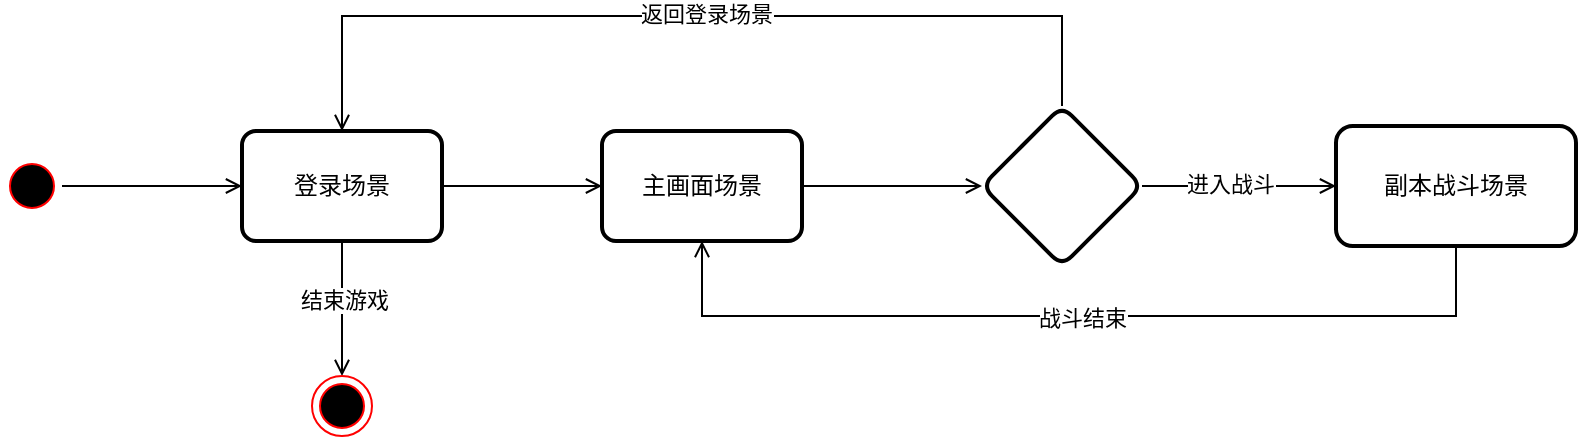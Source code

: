 <mxfile version="22.1.11" type="device">
  <diagram name="第 1 页" id="GGM3rYTthmY3XOhg7QUS">
    <mxGraphModel dx="1434" dy="844" grid="1" gridSize="10" guides="1" tooltips="1" connect="1" arrows="1" fold="1" page="1" pageScale="1" pageWidth="827" pageHeight="1169" math="0" shadow="0">
      <root>
        <mxCell id="0" />
        <mxCell id="1" parent="0" />
        <mxCell id="9UZTgVvLjVsV06pX9qJJ-16" style="edgeStyle=orthogonalEdgeStyle;rounded=0;orthogonalLoop=1;jettySize=auto;html=1;endArrow=open;endFill=0;" edge="1" parent="1" source="9UZTgVvLjVsV06pX9qJJ-13" target="9UZTgVvLjVsV06pX9qJJ-15">
          <mxGeometry relative="1" as="geometry" />
        </mxCell>
        <mxCell id="9UZTgVvLjVsV06pX9qJJ-13" value="" style="ellipse;html=1;shape=startState;fillColor=#000000;strokeColor=#ff0000;" vertex="1" parent="1">
          <mxGeometry x="10" y="400" width="30" height="30" as="geometry" />
        </mxCell>
        <mxCell id="9UZTgVvLjVsV06pX9qJJ-18" value="" style="edgeStyle=orthogonalEdgeStyle;rounded=0;orthogonalLoop=1;jettySize=auto;html=1;endArrow=open;endFill=0;" edge="1" parent="1" source="9UZTgVvLjVsV06pX9qJJ-15" target="9UZTgVvLjVsV06pX9qJJ-17">
          <mxGeometry relative="1" as="geometry" />
        </mxCell>
        <mxCell id="9UZTgVvLjVsV06pX9qJJ-29" style="edgeStyle=orthogonalEdgeStyle;rounded=0;orthogonalLoop=1;jettySize=auto;html=1;entryX=0.5;entryY=0;entryDx=0;entryDy=0;endArrow=open;endFill=0;" edge="1" parent="1" source="9UZTgVvLjVsV06pX9qJJ-15" target="9UZTgVvLjVsV06pX9qJJ-28">
          <mxGeometry relative="1" as="geometry" />
        </mxCell>
        <mxCell id="9UZTgVvLjVsV06pX9qJJ-30" value="结束游戏" style="edgeLabel;html=1;align=center;verticalAlign=middle;resizable=0;points=[];" vertex="1" connectable="0" parent="9UZTgVvLjVsV06pX9qJJ-29">
          <mxGeometry x="-0.156" y="1" relative="1" as="geometry">
            <mxPoint y="1" as="offset" />
          </mxGeometry>
        </mxCell>
        <mxCell id="9UZTgVvLjVsV06pX9qJJ-15" value="登录场景" style="rounded=1;whiteSpace=wrap;html=1;absoluteArcSize=1;arcSize=14;strokeWidth=2;" vertex="1" parent="1">
          <mxGeometry x="130" y="387.5" width="100" height="55" as="geometry" />
        </mxCell>
        <mxCell id="9UZTgVvLjVsV06pX9qJJ-20" value="" style="edgeStyle=orthogonalEdgeStyle;rounded=0;orthogonalLoop=1;jettySize=auto;html=1;endArrow=open;endFill=0;" edge="1" parent="1" source="9UZTgVvLjVsV06pX9qJJ-17" target="9UZTgVvLjVsV06pX9qJJ-19">
          <mxGeometry relative="1" as="geometry" />
        </mxCell>
        <mxCell id="9UZTgVvLjVsV06pX9qJJ-17" value="主画面场景" style="rounded=1;whiteSpace=wrap;html=1;absoluteArcSize=1;arcSize=14;strokeWidth=2;" vertex="1" parent="1">
          <mxGeometry x="310" y="387.5" width="100" height="55" as="geometry" />
        </mxCell>
        <mxCell id="9UZTgVvLjVsV06pX9qJJ-22" value="" style="edgeStyle=orthogonalEdgeStyle;rounded=0;orthogonalLoop=1;jettySize=auto;html=1;endArrow=open;endFill=0;" edge="1" parent="1" source="9UZTgVvLjVsV06pX9qJJ-19" target="9UZTgVvLjVsV06pX9qJJ-21">
          <mxGeometry relative="1" as="geometry" />
        </mxCell>
        <mxCell id="9UZTgVvLjVsV06pX9qJJ-23" value="进入战斗" style="edgeLabel;html=1;align=center;verticalAlign=middle;resizable=0;points=[];" vertex="1" connectable="0" parent="9UZTgVvLjVsV06pX9qJJ-22">
          <mxGeometry x="-0.1" y="1" relative="1" as="geometry">
            <mxPoint as="offset" />
          </mxGeometry>
        </mxCell>
        <mxCell id="9UZTgVvLjVsV06pX9qJJ-24" style="edgeStyle=orthogonalEdgeStyle;rounded=0;orthogonalLoop=1;jettySize=auto;html=1;entryX=0.5;entryY=0;entryDx=0;entryDy=0;endArrow=open;endFill=0;" edge="1" parent="1" source="9UZTgVvLjVsV06pX9qJJ-19" target="9UZTgVvLjVsV06pX9qJJ-15">
          <mxGeometry relative="1" as="geometry">
            <Array as="points">
              <mxPoint x="540" y="330" />
              <mxPoint x="180" y="330" />
            </Array>
          </mxGeometry>
        </mxCell>
        <mxCell id="9UZTgVvLjVsV06pX9qJJ-25" value="返回登录场景" style="edgeLabel;html=1;align=center;verticalAlign=middle;resizable=0;points=[];" vertex="1" connectable="0" parent="9UZTgVvLjVsV06pX9qJJ-24">
          <mxGeometry x="-0.036" y="-1" relative="1" as="geometry">
            <mxPoint as="offset" />
          </mxGeometry>
        </mxCell>
        <mxCell id="9UZTgVvLjVsV06pX9qJJ-19" value="" style="rhombus;whiteSpace=wrap;html=1;rounded=1;arcSize=14;strokeWidth=2;" vertex="1" parent="1">
          <mxGeometry x="500" y="375" width="80" height="80" as="geometry" />
        </mxCell>
        <mxCell id="9UZTgVvLjVsV06pX9qJJ-26" style="edgeStyle=orthogonalEdgeStyle;rounded=0;orthogonalLoop=1;jettySize=auto;html=1;entryX=0.5;entryY=1;entryDx=0;entryDy=0;endArrow=open;endFill=0;" edge="1" parent="1" source="9UZTgVvLjVsV06pX9qJJ-21" target="9UZTgVvLjVsV06pX9qJJ-17">
          <mxGeometry relative="1" as="geometry">
            <Array as="points">
              <mxPoint x="737" y="480" />
              <mxPoint x="360" y="480" />
            </Array>
          </mxGeometry>
        </mxCell>
        <mxCell id="9UZTgVvLjVsV06pX9qJJ-27" value="战斗结束" style="edgeLabel;html=1;align=center;verticalAlign=middle;resizable=0;points=[];" vertex="1" connectable="0" parent="9UZTgVvLjVsV06pX9qJJ-26">
          <mxGeometry x="-0.012" y="1" relative="1" as="geometry">
            <mxPoint as="offset" />
          </mxGeometry>
        </mxCell>
        <mxCell id="9UZTgVvLjVsV06pX9qJJ-21" value="副本战斗场景" style="whiteSpace=wrap;html=1;rounded=1;arcSize=14;strokeWidth=2;" vertex="1" parent="1">
          <mxGeometry x="677" y="385" width="120" height="60" as="geometry" />
        </mxCell>
        <mxCell id="9UZTgVvLjVsV06pX9qJJ-28" value="" style="ellipse;html=1;shape=endState;fillColor=#000000;strokeColor=#ff0000;" vertex="1" parent="1">
          <mxGeometry x="165" y="510" width="30" height="30" as="geometry" />
        </mxCell>
      </root>
    </mxGraphModel>
  </diagram>
</mxfile>
